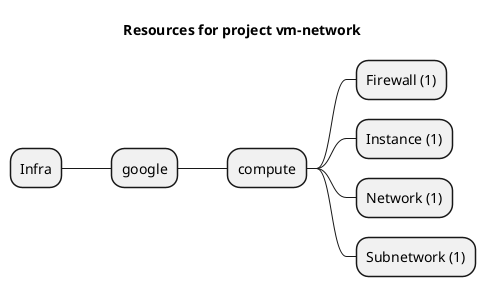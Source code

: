 @startmindmap
title Resources for project vm-network
skinparam monochrome true
+ Infra
++ google
+++ compute
++++ Firewall (1)
++++ Instance (1)
++++ Network (1)
++++ Subnetwork (1)
@endmindmap